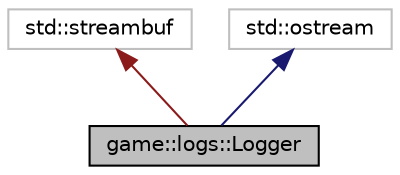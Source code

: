 digraph "game::logs::Logger"
{
 // LATEX_PDF_SIZE
  edge [fontname="Helvetica",fontsize="10",labelfontname="Helvetica",labelfontsize="10"];
  node [fontname="Helvetica",fontsize="10",shape=record];
  Node1 [label="game::logs::Logger",height=0.2,width=0.4,color="black", fillcolor="grey75", style="filled", fontcolor="black",tooltip="Singleton Logger."];
  Node2 -> Node1 [dir="back",color="firebrick4",fontsize="10",style="solid",fontname="Helvetica"];
  Node2 [label="std::streambuf",height=0.2,width=0.4,color="grey75", fillcolor="white", style="filled",tooltip=" "];
  Node3 -> Node1 [dir="back",color="midnightblue",fontsize="10",style="solid",fontname="Helvetica"];
  Node3 [label="std::ostream",height=0.2,width=0.4,color="grey75", fillcolor="white", style="filled",tooltip=" "];
}
